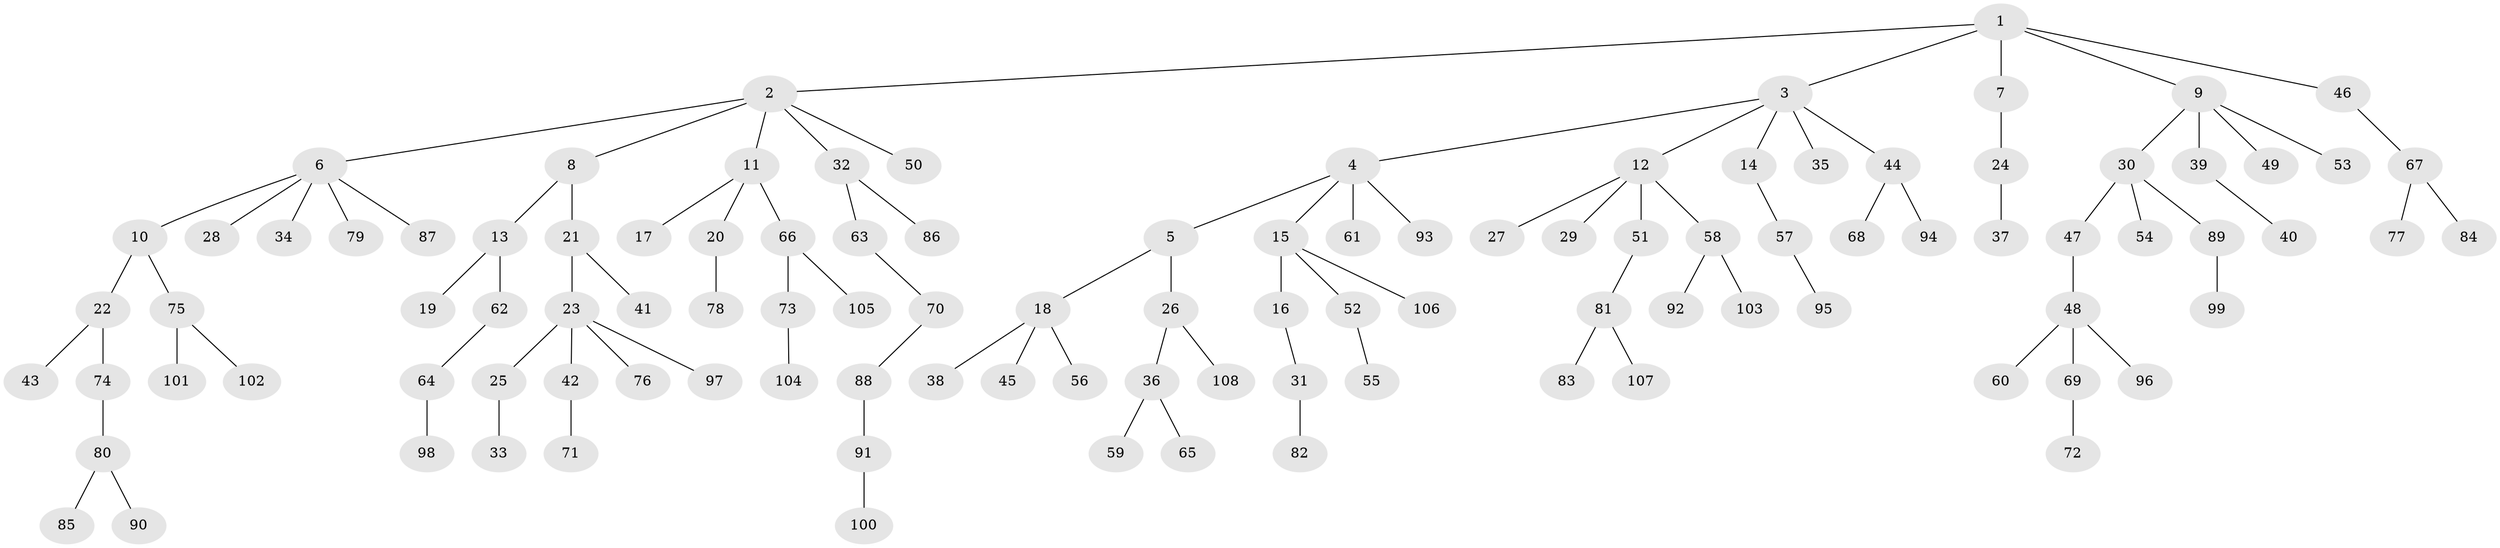 // coarse degree distribution, {5: 0.05194805194805195, 7: 0.012987012987012988, 9: 0.012987012987012988, 4: 0.07792207792207792, 2: 0.23376623376623376, 1: 0.5714285714285714, 6: 0.012987012987012988, 3: 0.025974025974025976}
// Generated by graph-tools (version 1.1) at 2025/42/03/06/25 10:42:04]
// undirected, 108 vertices, 107 edges
graph export_dot {
graph [start="1"]
  node [color=gray90,style=filled];
  1;
  2;
  3;
  4;
  5;
  6;
  7;
  8;
  9;
  10;
  11;
  12;
  13;
  14;
  15;
  16;
  17;
  18;
  19;
  20;
  21;
  22;
  23;
  24;
  25;
  26;
  27;
  28;
  29;
  30;
  31;
  32;
  33;
  34;
  35;
  36;
  37;
  38;
  39;
  40;
  41;
  42;
  43;
  44;
  45;
  46;
  47;
  48;
  49;
  50;
  51;
  52;
  53;
  54;
  55;
  56;
  57;
  58;
  59;
  60;
  61;
  62;
  63;
  64;
  65;
  66;
  67;
  68;
  69;
  70;
  71;
  72;
  73;
  74;
  75;
  76;
  77;
  78;
  79;
  80;
  81;
  82;
  83;
  84;
  85;
  86;
  87;
  88;
  89;
  90;
  91;
  92;
  93;
  94;
  95;
  96;
  97;
  98;
  99;
  100;
  101;
  102;
  103;
  104;
  105;
  106;
  107;
  108;
  1 -- 2;
  1 -- 3;
  1 -- 7;
  1 -- 9;
  1 -- 46;
  2 -- 6;
  2 -- 8;
  2 -- 11;
  2 -- 32;
  2 -- 50;
  3 -- 4;
  3 -- 12;
  3 -- 14;
  3 -- 35;
  3 -- 44;
  4 -- 5;
  4 -- 15;
  4 -- 61;
  4 -- 93;
  5 -- 18;
  5 -- 26;
  6 -- 10;
  6 -- 28;
  6 -- 34;
  6 -- 79;
  6 -- 87;
  7 -- 24;
  8 -- 13;
  8 -- 21;
  9 -- 30;
  9 -- 39;
  9 -- 49;
  9 -- 53;
  10 -- 22;
  10 -- 75;
  11 -- 17;
  11 -- 20;
  11 -- 66;
  12 -- 27;
  12 -- 29;
  12 -- 51;
  12 -- 58;
  13 -- 19;
  13 -- 62;
  14 -- 57;
  15 -- 16;
  15 -- 52;
  15 -- 106;
  16 -- 31;
  18 -- 38;
  18 -- 45;
  18 -- 56;
  20 -- 78;
  21 -- 23;
  21 -- 41;
  22 -- 43;
  22 -- 74;
  23 -- 25;
  23 -- 42;
  23 -- 76;
  23 -- 97;
  24 -- 37;
  25 -- 33;
  26 -- 36;
  26 -- 108;
  30 -- 47;
  30 -- 54;
  30 -- 89;
  31 -- 82;
  32 -- 63;
  32 -- 86;
  36 -- 59;
  36 -- 65;
  39 -- 40;
  42 -- 71;
  44 -- 68;
  44 -- 94;
  46 -- 67;
  47 -- 48;
  48 -- 60;
  48 -- 69;
  48 -- 96;
  51 -- 81;
  52 -- 55;
  57 -- 95;
  58 -- 92;
  58 -- 103;
  62 -- 64;
  63 -- 70;
  64 -- 98;
  66 -- 73;
  66 -- 105;
  67 -- 77;
  67 -- 84;
  69 -- 72;
  70 -- 88;
  73 -- 104;
  74 -- 80;
  75 -- 101;
  75 -- 102;
  80 -- 85;
  80 -- 90;
  81 -- 83;
  81 -- 107;
  88 -- 91;
  89 -- 99;
  91 -- 100;
}
